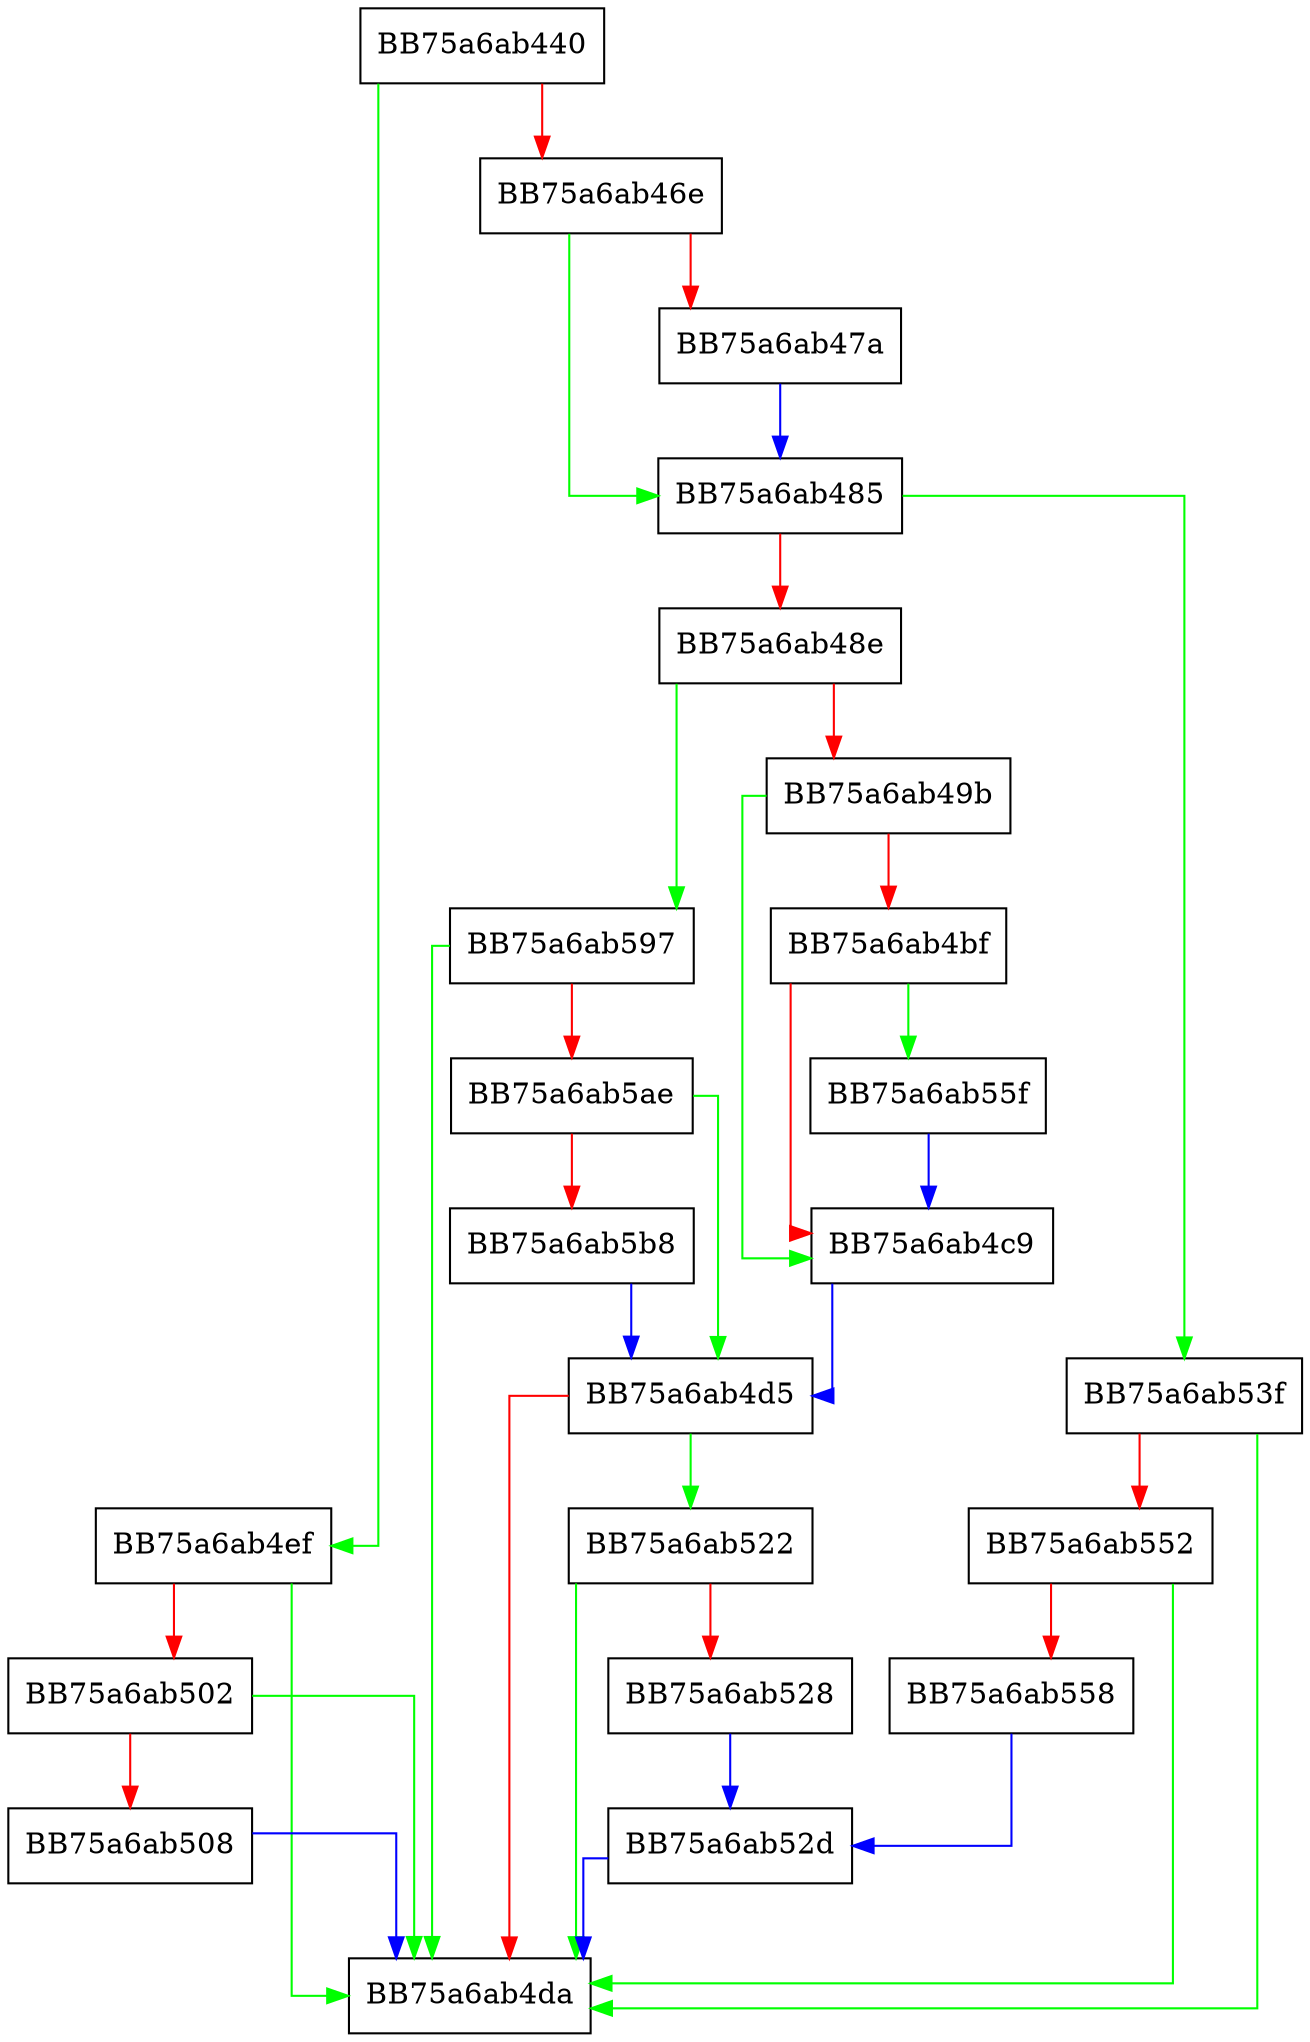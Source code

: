 digraph MpSettingNotificationCallback {
  node [shape="box"];
  graph [splines=ortho];
  BB75a6ab440 -> BB75a6ab4ef [color="green"];
  BB75a6ab440 -> BB75a6ab46e [color="red"];
  BB75a6ab46e -> BB75a6ab485 [color="green"];
  BB75a6ab46e -> BB75a6ab47a [color="red"];
  BB75a6ab47a -> BB75a6ab485 [color="blue"];
  BB75a6ab485 -> BB75a6ab53f [color="green"];
  BB75a6ab485 -> BB75a6ab48e [color="red"];
  BB75a6ab48e -> BB75a6ab597 [color="green"];
  BB75a6ab48e -> BB75a6ab49b [color="red"];
  BB75a6ab49b -> BB75a6ab4c9 [color="green"];
  BB75a6ab49b -> BB75a6ab4bf [color="red"];
  BB75a6ab4bf -> BB75a6ab55f [color="green"];
  BB75a6ab4bf -> BB75a6ab4c9 [color="red"];
  BB75a6ab4c9 -> BB75a6ab4d5 [color="blue"];
  BB75a6ab4d5 -> BB75a6ab522 [color="green"];
  BB75a6ab4d5 -> BB75a6ab4da [color="red"];
  BB75a6ab4ef -> BB75a6ab4da [color="green"];
  BB75a6ab4ef -> BB75a6ab502 [color="red"];
  BB75a6ab502 -> BB75a6ab4da [color="green"];
  BB75a6ab502 -> BB75a6ab508 [color="red"];
  BB75a6ab508 -> BB75a6ab4da [color="blue"];
  BB75a6ab522 -> BB75a6ab4da [color="green"];
  BB75a6ab522 -> BB75a6ab528 [color="red"];
  BB75a6ab528 -> BB75a6ab52d [color="blue"];
  BB75a6ab52d -> BB75a6ab4da [color="blue"];
  BB75a6ab53f -> BB75a6ab4da [color="green"];
  BB75a6ab53f -> BB75a6ab552 [color="red"];
  BB75a6ab552 -> BB75a6ab4da [color="green"];
  BB75a6ab552 -> BB75a6ab558 [color="red"];
  BB75a6ab558 -> BB75a6ab52d [color="blue"];
  BB75a6ab55f -> BB75a6ab4c9 [color="blue"];
  BB75a6ab597 -> BB75a6ab4da [color="green"];
  BB75a6ab597 -> BB75a6ab5ae [color="red"];
  BB75a6ab5ae -> BB75a6ab4d5 [color="green"];
  BB75a6ab5ae -> BB75a6ab5b8 [color="red"];
  BB75a6ab5b8 -> BB75a6ab4d5 [color="blue"];
}